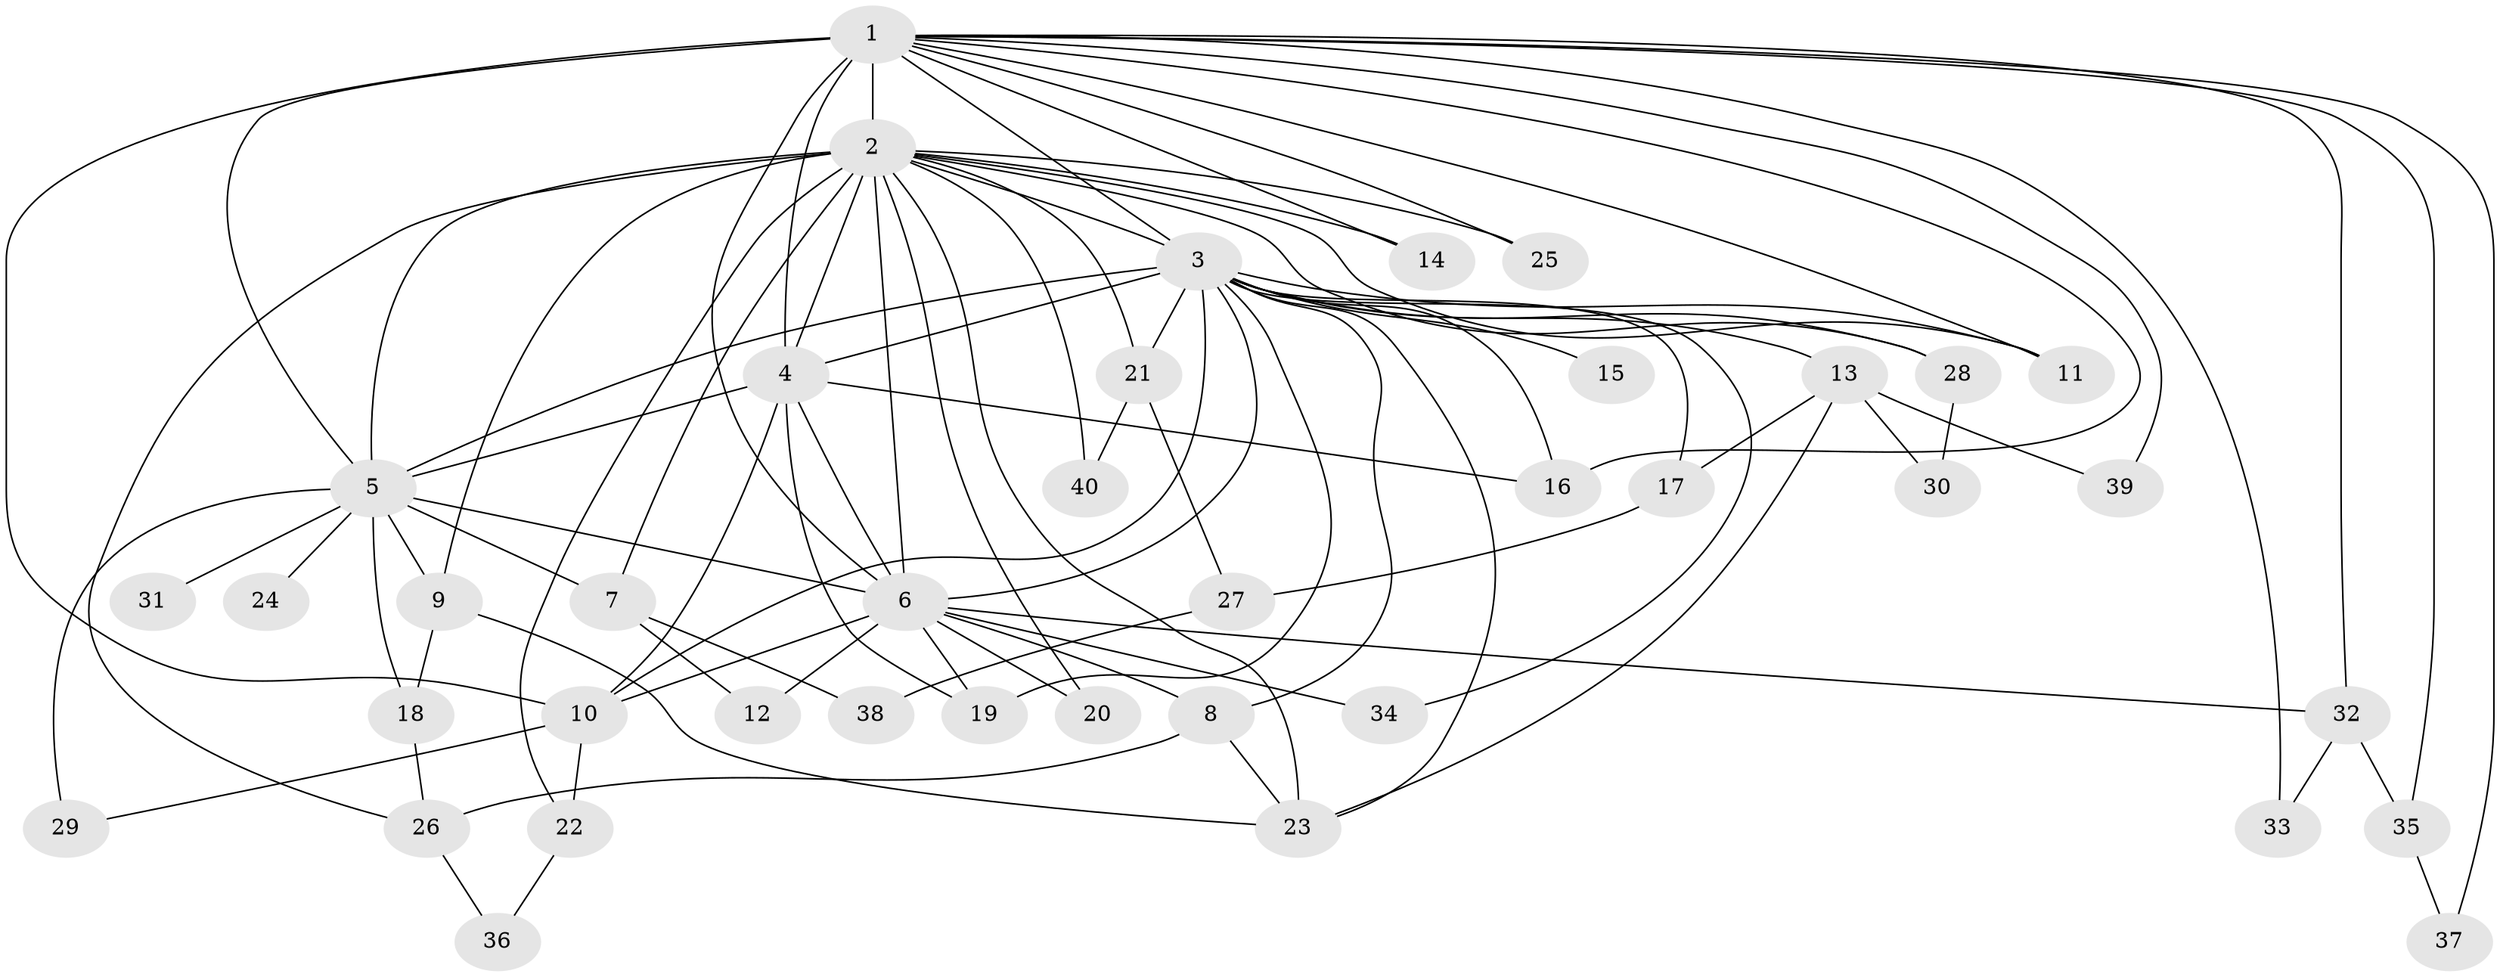 // original degree distribution, {23: 0.0125, 18: 0.0125, 16: 0.025, 21: 0.025, 14: 0.0125, 25: 0.0125, 12: 0.0125, 19: 0.0125, 4: 0.1375, 3: 0.2375, 2: 0.4875, 6: 0.0125}
// Generated by graph-tools (version 1.1) at 2025/50/03/04/25 22:50:01]
// undirected, 40 vertices, 88 edges
graph export_dot {
  node [color=gray90,style=filled];
  1;
  2;
  3;
  4;
  5;
  6;
  7;
  8;
  9;
  10;
  11;
  12;
  13;
  14;
  15;
  16;
  17;
  18;
  19;
  20;
  21;
  22;
  23;
  24;
  25;
  26;
  27;
  28;
  29;
  30;
  31;
  32;
  33;
  34;
  35;
  36;
  37;
  38;
  39;
  40;
  1 -- 2 [weight=7.0];
  1 -- 3 [weight=4.0];
  1 -- 4 [weight=3.0];
  1 -- 5 [weight=3.0];
  1 -- 6 [weight=3.0];
  1 -- 10 [weight=2.0];
  1 -- 11 [weight=1.0];
  1 -- 14 [weight=2.0];
  1 -- 16 [weight=1.0];
  1 -- 25 [weight=1.0];
  1 -- 32 [weight=1.0];
  1 -- 33 [weight=1.0];
  1 -- 35 [weight=1.0];
  1 -- 37 [weight=1.0];
  1 -- 39 [weight=1.0];
  2 -- 3 [weight=6.0];
  2 -- 4 [weight=4.0];
  2 -- 5 [weight=8.0];
  2 -- 6 [weight=4.0];
  2 -- 7 [weight=1.0];
  2 -- 9 [weight=5.0];
  2 -- 11 [weight=1.0];
  2 -- 14 [weight=1.0];
  2 -- 20 [weight=1.0];
  2 -- 21 [weight=1.0];
  2 -- 22 [weight=1.0];
  2 -- 23 [weight=1.0];
  2 -- 25 [weight=1.0];
  2 -- 26 [weight=1.0];
  2 -- 28 [weight=1.0];
  2 -- 40 [weight=1.0];
  3 -- 4 [weight=2.0];
  3 -- 5 [weight=3.0];
  3 -- 6 [weight=2.0];
  3 -- 8 [weight=1.0];
  3 -- 10 [weight=2.0];
  3 -- 11 [weight=1.0];
  3 -- 13 [weight=2.0];
  3 -- 15 [weight=1.0];
  3 -- 16 [weight=1.0];
  3 -- 17 [weight=1.0];
  3 -- 19 [weight=1.0];
  3 -- 21 [weight=1.0];
  3 -- 23 [weight=1.0];
  3 -- 28 [weight=2.0];
  3 -- 34 [weight=1.0];
  4 -- 5 [weight=1.0];
  4 -- 6 [weight=1.0];
  4 -- 10 [weight=8.0];
  4 -- 16 [weight=1.0];
  4 -- 19 [weight=1.0];
  5 -- 6 [weight=1.0];
  5 -- 7 [weight=1.0];
  5 -- 9 [weight=2.0];
  5 -- 18 [weight=1.0];
  5 -- 24 [weight=1.0];
  5 -- 29 [weight=2.0];
  5 -- 31 [weight=1.0];
  6 -- 8 [weight=1.0];
  6 -- 10 [weight=1.0];
  6 -- 12 [weight=1.0];
  6 -- 19 [weight=1.0];
  6 -- 20 [weight=2.0];
  6 -- 32 [weight=1.0];
  6 -- 34 [weight=1.0];
  7 -- 12 [weight=1.0];
  7 -- 38 [weight=1.0];
  8 -- 23 [weight=1.0];
  8 -- 26 [weight=1.0];
  9 -- 18 [weight=1.0];
  9 -- 23 [weight=1.0];
  10 -- 22 [weight=2.0];
  10 -- 29 [weight=1.0];
  13 -- 17 [weight=1.0];
  13 -- 23 [weight=1.0];
  13 -- 30 [weight=1.0];
  13 -- 39 [weight=1.0];
  17 -- 27 [weight=1.0];
  18 -- 26 [weight=1.0];
  21 -- 27 [weight=1.0];
  21 -- 40 [weight=1.0];
  22 -- 36 [weight=1.0];
  26 -- 36 [weight=1.0];
  27 -- 38 [weight=1.0];
  28 -- 30 [weight=1.0];
  32 -- 33 [weight=1.0];
  32 -- 35 [weight=1.0];
  35 -- 37 [weight=1.0];
}
